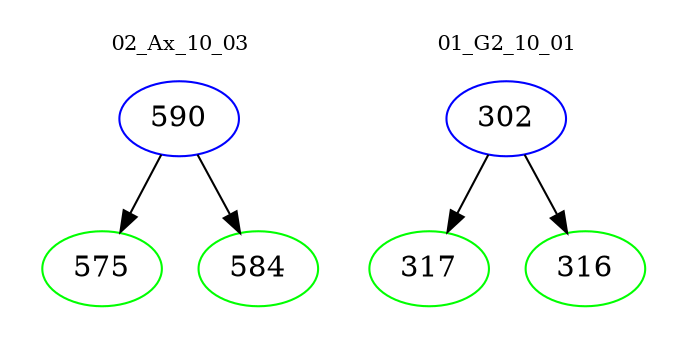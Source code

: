 digraph{
subgraph cluster_0 {
color = white
label = "02_Ax_10_03";
fontsize=10;
T0_590 [label="590", color="blue"]
T0_590 -> T0_575 [color="black"]
T0_575 [label="575", color="green"]
T0_590 -> T0_584 [color="black"]
T0_584 [label="584", color="green"]
}
subgraph cluster_1 {
color = white
label = "01_G2_10_01";
fontsize=10;
T1_302 [label="302", color="blue"]
T1_302 -> T1_317 [color="black"]
T1_317 [label="317", color="green"]
T1_302 -> T1_316 [color="black"]
T1_316 [label="316", color="green"]
}
}
